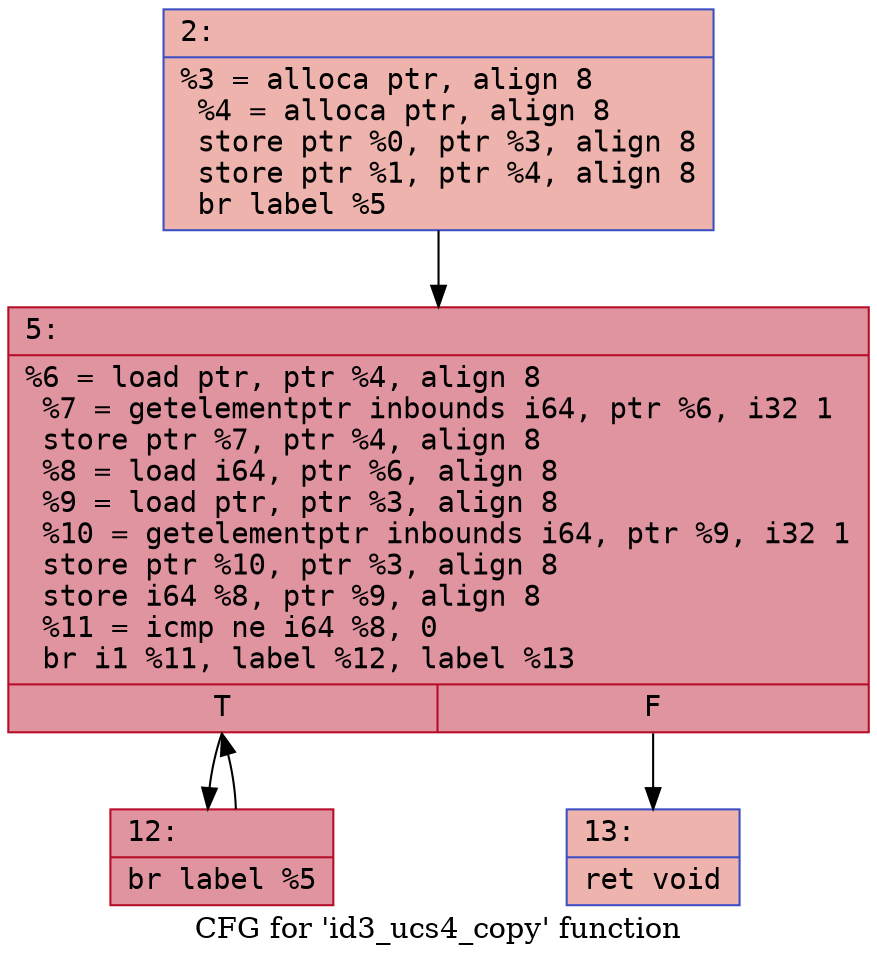 digraph "CFG for 'id3_ucs4_copy' function" {
	label="CFG for 'id3_ucs4_copy' function";

	Node0x600002fd0ff0 [shape=record,color="#3d50c3ff", style=filled, fillcolor="#d6524470" fontname="Courier",label="{2:\l|  %3 = alloca ptr, align 8\l  %4 = alloca ptr, align 8\l  store ptr %0, ptr %3, align 8\l  store ptr %1, ptr %4, align 8\l  br label %5\l}"];
	Node0x600002fd0ff0 -> Node0x600002fd1040[tooltip="2 -> 5\nProbability 100.00%" ];
	Node0x600002fd1040 [shape=record,color="#b70d28ff", style=filled, fillcolor="#b70d2870" fontname="Courier",label="{5:\l|  %6 = load ptr, ptr %4, align 8\l  %7 = getelementptr inbounds i64, ptr %6, i32 1\l  store ptr %7, ptr %4, align 8\l  %8 = load i64, ptr %6, align 8\l  %9 = load ptr, ptr %3, align 8\l  %10 = getelementptr inbounds i64, ptr %9, i32 1\l  store ptr %10, ptr %3, align 8\l  store i64 %8, ptr %9, align 8\l  %11 = icmp ne i64 %8, 0\l  br i1 %11, label %12, label %13\l|{<s0>T|<s1>F}}"];
	Node0x600002fd1040:s0 -> Node0x600002fd1090[tooltip="5 -> 12\nProbability 96.88%" ];
	Node0x600002fd1040:s1 -> Node0x600002fd10e0[tooltip="5 -> 13\nProbability 3.12%" ];
	Node0x600002fd1090 [shape=record,color="#b70d28ff", style=filled, fillcolor="#b70d2870" fontname="Courier",label="{12:\l|  br label %5\l}"];
	Node0x600002fd1090 -> Node0x600002fd1040[tooltip="12 -> 5\nProbability 100.00%" ];
	Node0x600002fd10e0 [shape=record,color="#3d50c3ff", style=filled, fillcolor="#d6524470" fontname="Courier",label="{13:\l|  ret void\l}"];
}
